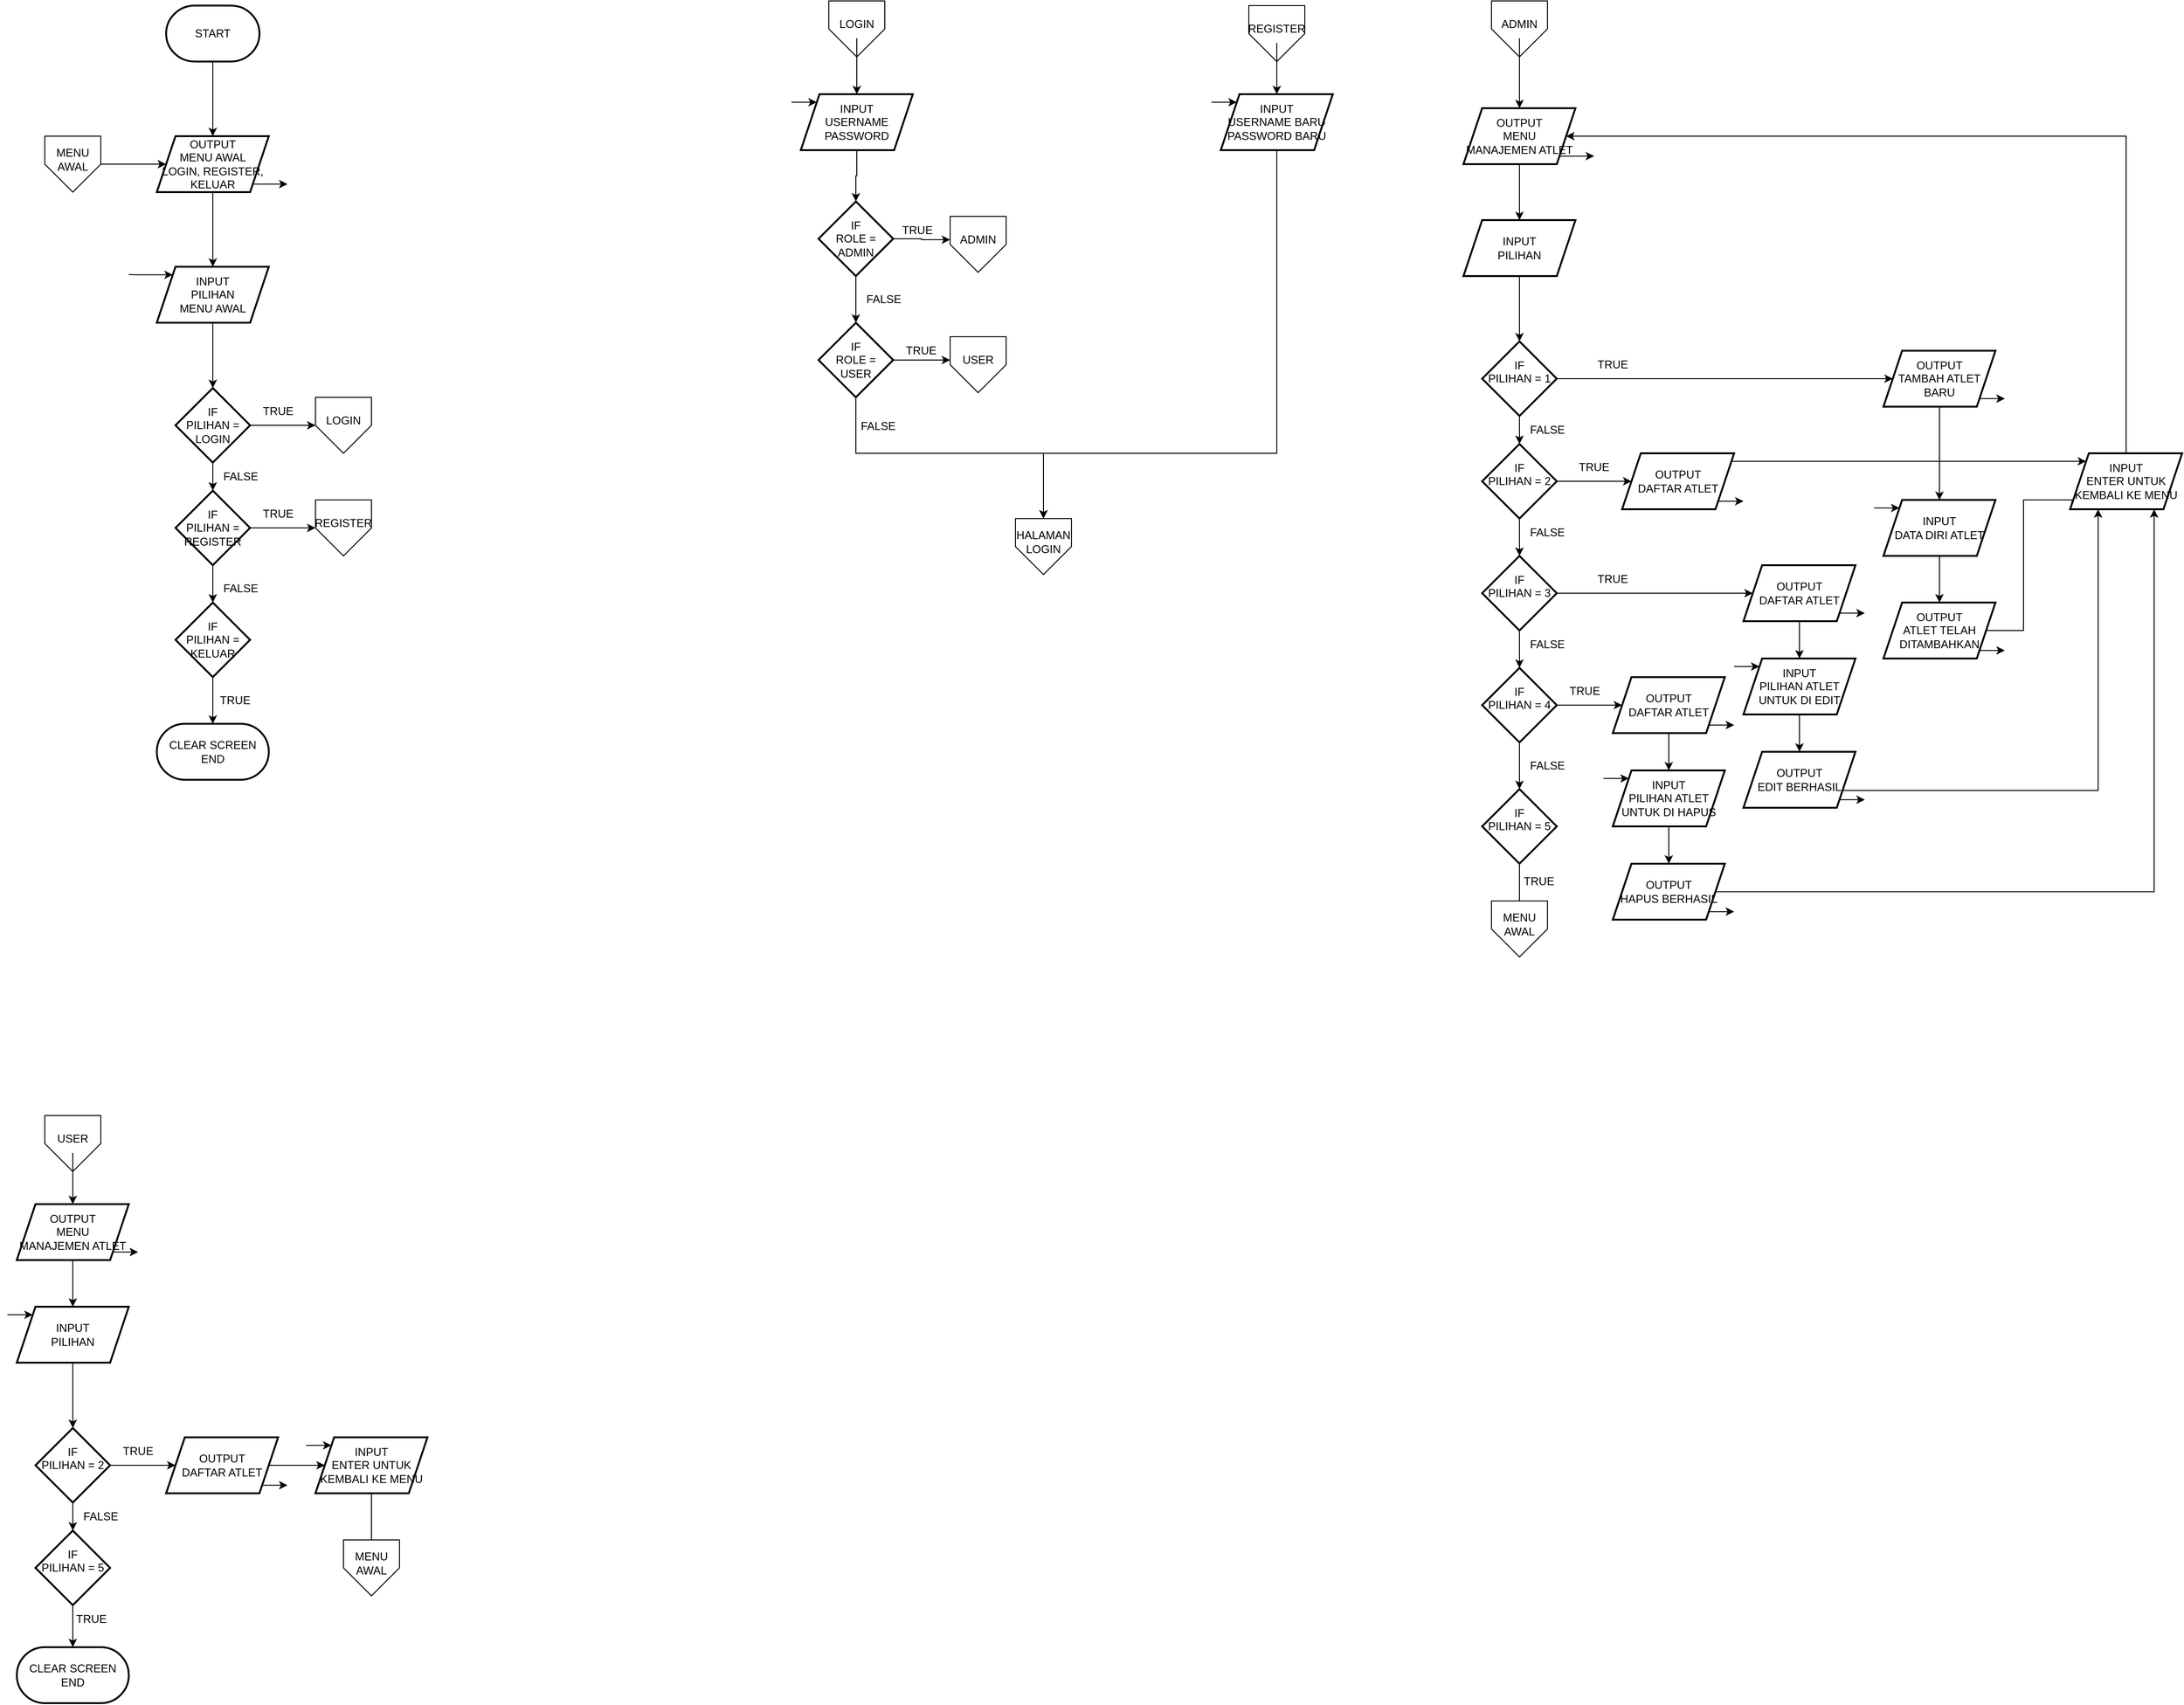 <mxfile version="24.7.17">
  <diagram name="Page-1" id="ReL3WHF70ZllSQXpzm4o">
    <mxGraphModel dx="1920" dy="1236" grid="1" gridSize="10" guides="1" tooltips="1" connect="1" arrows="1" fold="1" page="1" pageScale="1" pageWidth="827" pageHeight="1169" background="none" math="0" shadow="0">
      <root>
        <mxCell id="0" />
        <mxCell id="1" parent="0" />
        <mxCell id="yG6ZhMst78t4kocirP4l-4" value="" style="edgeStyle=orthogonalEdgeStyle;rounded=0;orthogonalLoop=1;jettySize=auto;html=1;" parent="1" source="yG6ZhMst78t4kocirP4l-2" target="yG6ZhMst78t4kocirP4l-3" edge="1">
          <mxGeometry relative="1" as="geometry" />
        </mxCell>
        <mxCell id="yG6ZhMst78t4kocirP4l-2" value="START" style="strokeWidth=2;html=1;shape=mxgraph.flowchart.terminator;whiteSpace=wrap;" parent="1" vertex="1">
          <mxGeometry x="310" y="40" width="100" height="60" as="geometry" />
        </mxCell>
        <mxCell id="yG6ZhMst78t4kocirP4l-6" value="" style="edgeStyle=orthogonalEdgeStyle;rounded=0;orthogonalLoop=1;jettySize=auto;html=1;" parent="1" source="yG6ZhMst78t4kocirP4l-3" target="yG6ZhMst78t4kocirP4l-5" edge="1">
          <mxGeometry relative="1" as="geometry" />
        </mxCell>
        <mxCell id="BIb3gX1T2sMR-RPmpEdh-4" style="edgeStyle=orthogonalEdgeStyle;rounded=0;orthogonalLoop=1;jettySize=auto;html=1;exitX=1;exitY=1;exitDx=0;exitDy=0;" edge="1" parent="1" source="yG6ZhMst78t4kocirP4l-3">
          <mxGeometry relative="1" as="geometry">
            <mxPoint x="440" y="231.429" as="targetPoint" />
          </mxGeometry>
        </mxCell>
        <mxCell id="yG6ZhMst78t4kocirP4l-3" value="OUTPUT&lt;div&gt;MENU AWAL&lt;/div&gt;&lt;div&gt;LOGIN, REGISTER,&lt;/div&gt;&lt;div&gt;KELUAR&lt;/div&gt;" style="shape=parallelogram;perimeter=parallelogramPerimeter;whiteSpace=wrap;html=1;fixedSize=1;strokeWidth=2;" parent="1" vertex="1">
          <mxGeometry x="300" y="180" width="120" height="60" as="geometry" />
        </mxCell>
        <mxCell id="yG6ZhMst78t4kocirP4l-8" value="" style="edgeStyle=orthogonalEdgeStyle;rounded=0;orthogonalLoop=1;jettySize=auto;html=1;" parent="1" source="yG6ZhMst78t4kocirP4l-5" target="yG6ZhMst78t4kocirP4l-7" edge="1">
          <mxGeometry relative="1" as="geometry" />
        </mxCell>
        <mxCell id="BIb3gX1T2sMR-RPmpEdh-2" style="edgeStyle=orthogonalEdgeStyle;rounded=0;orthogonalLoop=1;jettySize=auto;html=1;exitX=0;exitY=0;exitDx=0;exitDy=0;endArrow=none;endFill=0;startArrow=classic;startFill=1;" edge="1" parent="1" source="yG6ZhMst78t4kocirP4l-5">
          <mxGeometry relative="1" as="geometry">
            <mxPoint x="270" y="328.417" as="targetPoint" />
          </mxGeometry>
        </mxCell>
        <mxCell id="yG6ZhMst78t4kocirP4l-5" value="INPUT&lt;div&gt;PILIHAN&lt;/div&gt;&lt;div&gt;MENU AWAL&lt;/div&gt;" style="shape=parallelogram;perimeter=parallelogramPerimeter;whiteSpace=wrap;html=1;fixedSize=1;strokeWidth=2;" parent="1" vertex="1">
          <mxGeometry x="300" y="320" width="120" height="60" as="geometry" />
        </mxCell>
        <mxCell id="bujhWI78WCHv4hqRlmOy-9" value="" style="edgeStyle=orthogonalEdgeStyle;rounded=0;orthogonalLoop=1;jettySize=auto;html=1;" parent="1" source="yG6ZhMst78t4kocirP4l-7" target="bujhWI78WCHv4hqRlmOy-8" edge="1">
          <mxGeometry relative="1" as="geometry" />
        </mxCell>
        <mxCell id="BIb3gX1T2sMR-RPmpEdh-6" value="" style="edgeStyle=orthogonalEdgeStyle;rounded=0;orthogonalLoop=1;jettySize=auto;html=1;" edge="1" parent="1" source="yG6ZhMst78t4kocirP4l-7" target="BIb3gX1T2sMR-RPmpEdh-5">
          <mxGeometry relative="1" as="geometry" />
        </mxCell>
        <mxCell id="yG6ZhMst78t4kocirP4l-7" value="IF&lt;div&gt;PILIHAN =&lt;/div&gt;&lt;div&gt;LOGIN&lt;/div&gt;" style="rhombus;whiteSpace=wrap;html=1;strokeWidth=2;" parent="1" vertex="1">
          <mxGeometry x="320" y="450" width="80" height="80" as="geometry" />
        </mxCell>
        <mxCell id="yG6ZhMst78t4kocirP4l-15" value="CLEAR SCREEN&lt;div&gt;END&lt;/div&gt;" style="rounded=1;whiteSpace=wrap;html=1;strokeWidth=2;arcSize=50;" parent="1" vertex="1">
          <mxGeometry x="300" y="810" width="120" height="60" as="geometry" />
        </mxCell>
        <mxCell id="yG6ZhMst78t4kocirP4l-23" value="" style="edgeStyle=orthogonalEdgeStyle;rounded=0;orthogonalLoop=1;jettySize=auto;html=1;" parent="1" source="yG6ZhMst78t4kocirP4l-17" target="yG6ZhMst78t4kocirP4l-22" edge="1">
          <mxGeometry relative="1" as="geometry" />
        </mxCell>
        <mxCell id="BIb3gX1T2sMR-RPmpEdh-60" style="edgeStyle=orthogonalEdgeStyle;rounded=0;orthogonalLoop=1;jettySize=auto;html=1;exitX=0;exitY=0;exitDx=0;exitDy=0;startArrow=classic;startFill=1;endArrow=none;endFill=0;" edge="1" parent="1" source="yG6ZhMst78t4kocirP4l-17">
          <mxGeometry relative="1" as="geometry">
            <mxPoint x="980" y="143.667" as="targetPoint" />
          </mxGeometry>
        </mxCell>
        <mxCell id="yG6ZhMst78t4kocirP4l-17" value="INPUT&lt;div&gt;USERNAME&lt;/div&gt;&lt;div&gt;PASSWORD&lt;/div&gt;" style="shape=parallelogram;perimeter=parallelogramPerimeter;whiteSpace=wrap;html=1;fixedSize=1;strokeWidth=2;" parent="1" vertex="1">
          <mxGeometry x="990" y="135" width="120" height="60" as="geometry" />
        </mxCell>
        <mxCell id="BIb3gX1T2sMR-RPmpEdh-23" style="edgeStyle=orthogonalEdgeStyle;rounded=0;orthogonalLoop=1;jettySize=auto;html=1;exitX=0.5;exitY=1;exitDx=0;exitDy=0;entryX=0.5;entryY=0;entryDx=0;entryDy=0;" edge="1" parent="1" source="yG6ZhMst78t4kocirP4l-19" target="BIb3gX1T2sMR-RPmpEdh-21">
          <mxGeometry relative="1" as="geometry">
            <Array as="points">
              <mxPoint x="1500" y="520" />
              <mxPoint x="1250" y="520" />
            </Array>
          </mxGeometry>
        </mxCell>
        <mxCell id="BIb3gX1T2sMR-RPmpEdh-61" style="edgeStyle=orthogonalEdgeStyle;rounded=0;orthogonalLoop=1;jettySize=auto;html=1;exitX=0;exitY=0;exitDx=0;exitDy=0;startArrow=classic;startFill=1;endArrow=none;endFill=0;" edge="1" parent="1" source="yG6ZhMst78t4kocirP4l-19">
          <mxGeometry relative="1" as="geometry">
            <mxPoint x="1430" y="143.667" as="targetPoint" />
          </mxGeometry>
        </mxCell>
        <mxCell id="yG6ZhMst78t4kocirP4l-19" value="INPUT&lt;div&gt;USERNAME BARU&lt;/div&gt;&lt;div&gt;PASSWORD BARU&lt;/div&gt;" style="shape=parallelogram;perimeter=parallelogramPerimeter;whiteSpace=wrap;html=1;fixedSize=1;strokeWidth=2;" parent="1" vertex="1">
          <mxGeometry x="1440" y="135" width="120" height="60" as="geometry" />
        </mxCell>
        <mxCell id="bujhWI78WCHv4hqRlmOy-16" value="" style="edgeStyle=orthogonalEdgeStyle;rounded=0;orthogonalLoop=1;jettySize=auto;html=1;" parent="1" source="yG6ZhMst78t4kocirP4l-22" target="bujhWI78WCHv4hqRlmOy-15" edge="1">
          <mxGeometry relative="1" as="geometry" />
        </mxCell>
        <mxCell id="BIb3gX1T2sMR-RPmpEdh-47" value="" style="edgeStyle=orthogonalEdgeStyle;rounded=0;orthogonalLoop=1;jettySize=auto;html=1;" edge="1" parent="1" source="yG6ZhMst78t4kocirP4l-22" target="BIb3gX1T2sMR-RPmpEdh-45">
          <mxGeometry relative="1" as="geometry" />
        </mxCell>
        <mxCell id="yG6ZhMst78t4kocirP4l-22" value="IF&lt;div&gt;ROLE =&lt;/div&gt;&lt;div&gt;ADMIN&lt;/div&gt;" style="rhombus;whiteSpace=wrap;html=1;strokeWidth=2;" parent="1" vertex="1">
          <mxGeometry x="1009" y="250" width="80" height="80" as="geometry" />
        </mxCell>
        <mxCell id="yG6ZhMst78t4kocirP4l-36" value="" style="edgeStyle=orthogonalEdgeStyle;rounded=0;orthogonalLoop=1;jettySize=auto;html=1;" parent="1" source="yG6ZhMst78t4kocirP4l-27" target="yG6ZhMst78t4kocirP4l-35" edge="1">
          <mxGeometry relative="1" as="geometry" />
        </mxCell>
        <mxCell id="yG6ZhMst78t4kocirP4l-27" value="INPUT&lt;div&gt;PILIHAN&lt;/div&gt;" style="shape=parallelogram;perimeter=parallelogramPerimeter;whiteSpace=wrap;html=1;fixedSize=1;strokeWidth=2;" parent="1" vertex="1">
          <mxGeometry x="1700" y="270" width="120" height="60" as="geometry" />
        </mxCell>
        <mxCell id="bujhWI78WCHv4hqRlmOy-25" value="" style="edgeStyle=orthogonalEdgeStyle;rounded=0;orthogonalLoop=1;jettySize=auto;html=1;" parent="1" source="yG6ZhMst78t4kocirP4l-31" target="yG6ZhMst78t4kocirP4l-27" edge="1">
          <mxGeometry relative="1" as="geometry" />
        </mxCell>
        <mxCell id="BIb3gX1T2sMR-RPmpEdh-63" style="edgeStyle=orthogonalEdgeStyle;rounded=0;orthogonalLoop=1;jettySize=auto;html=1;exitX=1;exitY=1;exitDx=0;exitDy=0;" edge="1" parent="1" source="yG6ZhMst78t4kocirP4l-31">
          <mxGeometry relative="1" as="geometry">
            <mxPoint x="1840" y="201.667" as="targetPoint" />
          </mxGeometry>
        </mxCell>
        <mxCell id="yG6ZhMst78t4kocirP4l-31" value="OUTPUT&lt;div&gt;&lt;span style=&quot;background-color: initial;&quot;&gt;MENU&lt;/span&gt;&lt;/div&gt;&lt;div&gt;MANAJEMEN ATLET&lt;/div&gt;" style="shape=parallelogram;perimeter=parallelogramPerimeter;whiteSpace=wrap;html=1;fixedSize=1;strokeWidth=2;" parent="1" vertex="1">
          <mxGeometry x="1700" y="150" width="120" height="60" as="geometry" />
        </mxCell>
        <mxCell id="bujhWI78WCHv4hqRlmOy-3" value="" style="edgeStyle=orthogonalEdgeStyle;rounded=0;orthogonalLoop=1;jettySize=auto;html=1;" parent="1" source="yG6ZhMst78t4kocirP4l-35" target="bujhWI78WCHv4hqRlmOy-2" edge="1">
          <mxGeometry relative="1" as="geometry" />
        </mxCell>
        <mxCell id="bujhWI78WCHv4hqRlmOy-47" value="" style="edgeStyle=orthogonalEdgeStyle;rounded=0;orthogonalLoop=1;jettySize=auto;html=1;" parent="1" source="yG6ZhMst78t4kocirP4l-35" target="yG6ZhMst78t4kocirP4l-41" edge="1">
          <mxGeometry relative="1" as="geometry" />
        </mxCell>
        <mxCell id="yG6ZhMst78t4kocirP4l-35" value="IF&lt;div&gt;PILIHAN = 1&lt;/div&gt;&lt;div&gt;&lt;br&gt;&lt;/div&gt;" style="rhombus;whiteSpace=wrap;html=1;strokeWidth=2;" parent="1" vertex="1">
          <mxGeometry x="1720" y="400" width="80" height="80" as="geometry" />
        </mxCell>
        <mxCell id="bujhWI78WCHv4hqRlmOy-41" value="" style="edgeStyle=orthogonalEdgeStyle;rounded=0;orthogonalLoop=1;jettySize=auto;html=1;" parent="1" source="yG6ZhMst78t4kocirP4l-37" target="yG6ZhMst78t4kocirP4l-58" edge="1">
          <mxGeometry relative="1" as="geometry" />
        </mxCell>
        <mxCell id="BIb3gX1T2sMR-RPmpEdh-67" style="edgeStyle=orthogonalEdgeStyle;rounded=0;orthogonalLoop=1;jettySize=auto;html=1;exitX=1;exitY=1;exitDx=0;exitDy=0;" edge="1" parent="1" source="yG6ZhMst78t4kocirP4l-37">
          <mxGeometry relative="1" as="geometry">
            <mxPoint x="2130" y="691.167" as="targetPoint" />
          </mxGeometry>
        </mxCell>
        <mxCell id="yG6ZhMst78t4kocirP4l-37" value="OUTPUT&lt;div&gt;DAFTAR ATLET&lt;/div&gt;" style="shape=parallelogram;perimeter=parallelogramPerimeter;whiteSpace=wrap;html=1;fixedSize=1;strokeWidth=2;" parent="1" vertex="1">
          <mxGeometry x="2000" y="640" width="120" height="60" as="geometry" />
        </mxCell>
        <mxCell id="bujhWI78WCHv4hqRlmOy-52" value="" style="edgeStyle=orthogonalEdgeStyle;rounded=0;orthogonalLoop=1;jettySize=auto;html=1;" parent="1" source="yG6ZhMst78t4kocirP4l-41" target="yG6ZhMst78t4kocirP4l-46" edge="1">
          <mxGeometry relative="1" as="geometry" />
        </mxCell>
        <mxCell id="BIb3gX1T2sMR-RPmpEdh-65" style="edgeStyle=orthogonalEdgeStyle;rounded=0;orthogonalLoop=1;jettySize=auto;html=1;exitX=1;exitY=1;exitDx=0;exitDy=0;" edge="1" parent="1" source="yG6ZhMst78t4kocirP4l-41">
          <mxGeometry relative="1" as="geometry">
            <mxPoint x="2280" y="461.167" as="targetPoint" />
          </mxGeometry>
        </mxCell>
        <mxCell id="yG6ZhMst78t4kocirP4l-41" value="OUTPUT&lt;div&gt;TAMBAH ATLET&lt;/div&gt;&lt;div&gt;BARU&lt;/div&gt;" style="shape=parallelogram;perimeter=parallelogramPerimeter;whiteSpace=wrap;html=1;fixedSize=1;strokeWidth=2;" parent="1" vertex="1">
          <mxGeometry x="2150" y="410" width="120" height="60" as="geometry" />
        </mxCell>
        <mxCell id="bujhWI78WCHv4hqRlmOy-53" value="" style="edgeStyle=orthogonalEdgeStyle;rounded=0;orthogonalLoop=1;jettySize=auto;html=1;" parent="1" source="yG6ZhMst78t4kocirP4l-46" target="yG6ZhMst78t4kocirP4l-48" edge="1">
          <mxGeometry relative="1" as="geometry" />
        </mxCell>
        <mxCell id="BIb3gX1T2sMR-RPmpEdh-73" style="edgeStyle=orthogonalEdgeStyle;rounded=0;orthogonalLoop=1;jettySize=auto;html=1;exitX=0;exitY=0;exitDx=0;exitDy=0;startArrow=classic;startFill=1;endArrow=none;endFill=0;" edge="1" parent="1" source="yG6ZhMst78t4kocirP4l-46">
          <mxGeometry relative="1" as="geometry">
            <mxPoint x="2140" y="578.2" as="targetPoint" />
          </mxGeometry>
        </mxCell>
        <mxCell id="yG6ZhMst78t4kocirP4l-46" value="INPUT&lt;div&gt;DATA DIRI ATLET&lt;/div&gt;" style="shape=parallelogram;perimeter=parallelogramPerimeter;whiteSpace=wrap;html=1;fixedSize=1;strokeWidth=2;" parent="1" vertex="1">
          <mxGeometry x="2150" y="570" width="120" height="60" as="geometry" />
        </mxCell>
        <mxCell id="bujhWI78WCHv4hqRlmOy-63" style="edgeStyle=orthogonalEdgeStyle;rounded=0;orthogonalLoop=1;jettySize=auto;html=1;exitX=1;exitY=0.5;exitDx=0;exitDy=0;entryX=0;entryY=0.75;entryDx=0;entryDy=0;" parent="1" source="yG6ZhMst78t4kocirP4l-48" target="yG6ZhMst78t4kocirP4l-54" edge="1">
          <mxGeometry relative="1" as="geometry">
            <Array as="points">
              <mxPoint x="2300" y="710" />
              <mxPoint x="2300" y="570" />
              <mxPoint x="2356" y="570" />
            </Array>
          </mxGeometry>
        </mxCell>
        <mxCell id="BIb3gX1T2sMR-RPmpEdh-66" style="edgeStyle=orthogonalEdgeStyle;rounded=0;orthogonalLoop=1;jettySize=auto;html=1;exitX=1;exitY=1;exitDx=0;exitDy=0;" edge="1" parent="1" source="yG6ZhMst78t4kocirP4l-48">
          <mxGeometry relative="1" as="geometry">
            <mxPoint x="2280" y="731.167" as="targetPoint" />
          </mxGeometry>
        </mxCell>
        <mxCell id="yG6ZhMst78t4kocirP4l-48" value="OUTPUT&lt;div&gt;ATLET TELAH&lt;/div&gt;&lt;div&gt;DITAMBAHKAN&lt;/div&gt;" style="shape=parallelogram;perimeter=parallelogramPerimeter;whiteSpace=wrap;html=1;fixedSize=1;strokeWidth=2;" parent="1" vertex="1">
          <mxGeometry x="2150" y="680" width="120" height="60" as="geometry" />
        </mxCell>
        <mxCell id="bujhWI78WCHv4hqRlmOy-56" style="edgeStyle=orthogonalEdgeStyle;rounded=0;orthogonalLoop=1;jettySize=auto;html=1;exitX=1;exitY=0.25;exitDx=0;exitDy=0;entryX=0;entryY=0;entryDx=0;entryDy=0;" parent="1" source="yG6ZhMst78t4kocirP4l-50" target="yG6ZhMst78t4kocirP4l-54" edge="1">
          <mxGeometry relative="1" as="geometry">
            <Array as="points">
              <mxPoint x="1985" y="529" />
            </Array>
          </mxGeometry>
        </mxCell>
        <mxCell id="BIb3gX1T2sMR-RPmpEdh-64" style="edgeStyle=orthogonalEdgeStyle;rounded=0;orthogonalLoop=1;jettySize=auto;html=1;exitX=1;exitY=1;exitDx=0;exitDy=0;" edge="1" parent="1" source="yG6ZhMst78t4kocirP4l-50">
          <mxGeometry relative="1" as="geometry">
            <mxPoint x="2000" y="571.167" as="targetPoint" />
          </mxGeometry>
        </mxCell>
        <mxCell id="yG6ZhMst78t4kocirP4l-50" value="OUTPUT&lt;div&gt;DAFTAR ATLET&lt;/div&gt;" style="shape=parallelogram;perimeter=parallelogramPerimeter;whiteSpace=wrap;html=1;fixedSize=1;strokeWidth=2;" parent="1" vertex="1">
          <mxGeometry x="1870" y="520" width="120" height="60" as="geometry" />
        </mxCell>
        <mxCell id="bujhWI78WCHv4hqRlmOy-38" value="" style="edgeStyle=orthogonalEdgeStyle;rounded=0;orthogonalLoop=1;jettySize=auto;html=1;" parent="1" source="yG6ZhMst78t4kocirP4l-52" target="yG6ZhMst78t4kocirP4l-60" edge="1">
          <mxGeometry relative="1" as="geometry" />
        </mxCell>
        <mxCell id="BIb3gX1T2sMR-RPmpEdh-69" style="edgeStyle=orthogonalEdgeStyle;rounded=0;orthogonalLoop=1;jettySize=auto;html=1;exitX=1;exitY=1;exitDx=0;exitDy=0;" edge="1" parent="1" source="yG6ZhMst78t4kocirP4l-52">
          <mxGeometry relative="1" as="geometry">
            <mxPoint x="1990" y="811.167" as="targetPoint" />
          </mxGeometry>
        </mxCell>
        <mxCell id="yG6ZhMst78t4kocirP4l-52" value="OUTPUT&lt;div&gt;DAFTAR ATLET&lt;/div&gt;" style="shape=parallelogram;perimeter=parallelogramPerimeter;whiteSpace=wrap;html=1;fixedSize=1;strokeWidth=2;" parent="1" vertex="1">
          <mxGeometry x="1860" y="760" width="120" height="60" as="geometry" />
        </mxCell>
        <mxCell id="bujhWI78WCHv4hqRlmOy-57" style="edgeStyle=orthogonalEdgeStyle;rounded=0;orthogonalLoop=1;jettySize=auto;html=1;exitX=0.5;exitY=0;exitDx=0;exitDy=0;entryX=1;entryY=0.5;entryDx=0;entryDy=0;" parent="1" source="yG6ZhMst78t4kocirP4l-54" target="yG6ZhMst78t4kocirP4l-31" edge="1">
          <mxGeometry relative="1" as="geometry">
            <Array as="points">
              <mxPoint x="2410" y="180" />
            </Array>
          </mxGeometry>
        </mxCell>
        <mxCell id="yG6ZhMst78t4kocirP4l-54" value="INPUT&lt;div&gt;ENTER UNTUK KEMBALI KE MENU&lt;/div&gt;" style="shape=parallelogram;perimeter=parallelogramPerimeter;whiteSpace=wrap;html=1;fixedSize=1;strokeWidth=2;" parent="1" vertex="1">
          <mxGeometry x="2350" y="520" width="120" height="60" as="geometry" />
        </mxCell>
        <mxCell id="bujhWI78WCHv4hqRlmOy-42" value="" style="edgeStyle=orthogonalEdgeStyle;rounded=0;orthogonalLoop=1;jettySize=auto;html=1;" parent="1" source="yG6ZhMst78t4kocirP4l-58" target="yG6ZhMst78t4kocirP4l-62" edge="1">
          <mxGeometry relative="1" as="geometry" />
        </mxCell>
        <mxCell id="BIb3gX1T2sMR-RPmpEdh-72" style="edgeStyle=orthogonalEdgeStyle;rounded=0;orthogonalLoop=1;jettySize=auto;html=1;exitX=0;exitY=0;exitDx=0;exitDy=0;startArrow=classic;startFill=1;endArrow=none;endFill=0;" edge="1" parent="1" source="yG6ZhMst78t4kocirP4l-58">
          <mxGeometry relative="1" as="geometry">
            <mxPoint x="1990" y="748.333" as="targetPoint" />
          </mxGeometry>
        </mxCell>
        <mxCell id="yG6ZhMst78t4kocirP4l-58" value="INPUT&lt;div&gt;PILIHAN ATLET UNTUK DI EDIT&lt;/div&gt;" style="shape=parallelogram;perimeter=parallelogramPerimeter;whiteSpace=wrap;html=1;fixedSize=1;strokeWidth=2;" parent="1" vertex="1">
          <mxGeometry x="2000" y="740" width="120" height="60" as="geometry" />
        </mxCell>
        <mxCell id="bujhWI78WCHv4hqRlmOy-39" value="" style="edgeStyle=orthogonalEdgeStyle;rounded=0;orthogonalLoop=1;jettySize=auto;html=1;" parent="1" source="yG6ZhMst78t4kocirP4l-60" target="yG6ZhMst78t4kocirP4l-64" edge="1">
          <mxGeometry relative="1" as="geometry" />
        </mxCell>
        <mxCell id="BIb3gX1T2sMR-RPmpEdh-71" style="edgeStyle=orthogonalEdgeStyle;rounded=0;orthogonalLoop=1;jettySize=auto;html=1;exitX=0;exitY=0;exitDx=0;exitDy=0;startArrow=classic;startFill=1;endArrow=none;endFill=0;" edge="1" parent="1" source="yG6ZhMst78t4kocirP4l-60">
          <mxGeometry relative="1" as="geometry">
            <mxPoint x="1850" y="868.333" as="targetPoint" />
          </mxGeometry>
        </mxCell>
        <mxCell id="yG6ZhMst78t4kocirP4l-60" value="INPUT&lt;div&gt;PILIHAN ATLET UNTUK DI HAPUS&lt;/div&gt;" style="shape=parallelogram;perimeter=parallelogramPerimeter;whiteSpace=wrap;html=1;fixedSize=1;strokeWidth=2;" parent="1" vertex="1">
          <mxGeometry x="1860" y="860" width="120" height="60" as="geometry" />
        </mxCell>
        <mxCell id="bujhWI78WCHv4hqRlmOy-54" style="edgeStyle=orthogonalEdgeStyle;rounded=0;orthogonalLoop=1;jettySize=auto;html=1;exitX=1;exitY=0.75;exitDx=0;exitDy=0;entryX=0.25;entryY=1;entryDx=0;entryDy=0;" parent="1" source="yG6ZhMst78t4kocirP4l-62" target="yG6ZhMst78t4kocirP4l-54" edge="1">
          <mxGeometry relative="1" as="geometry" />
        </mxCell>
        <mxCell id="BIb3gX1T2sMR-RPmpEdh-68" style="edgeStyle=orthogonalEdgeStyle;rounded=0;orthogonalLoop=1;jettySize=auto;html=1;exitX=1;exitY=1;exitDx=0;exitDy=0;" edge="1" parent="1" source="yG6ZhMst78t4kocirP4l-62">
          <mxGeometry relative="1" as="geometry">
            <mxPoint x="2130" y="891.167" as="targetPoint" />
          </mxGeometry>
        </mxCell>
        <mxCell id="yG6ZhMst78t4kocirP4l-62" value="OUTPUT&lt;div&gt;EDIT BERHASIL&lt;/div&gt;" style="shape=parallelogram;perimeter=parallelogramPerimeter;whiteSpace=wrap;html=1;fixedSize=1;strokeWidth=2;" parent="1" vertex="1">
          <mxGeometry x="2000" y="840" width="120" height="60" as="geometry" />
        </mxCell>
        <mxCell id="bujhWI78WCHv4hqRlmOy-50" value="" style="edgeStyle=orthogonalEdgeStyle;rounded=0;orthogonalLoop=1;jettySize=auto;html=1;entryX=0.75;entryY=1;entryDx=0;entryDy=0;" parent="1" source="yG6ZhMst78t4kocirP4l-64" target="yG6ZhMst78t4kocirP4l-54" edge="1">
          <mxGeometry relative="1" as="geometry">
            <mxPoint x="2190" y="990" as="targetPoint" />
          </mxGeometry>
        </mxCell>
        <mxCell id="BIb3gX1T2sMR-RPmpEdh-70" style="edgeStyle=orthogonalEdgeStyle;rounded=0;orthogonalLoop=1;jettySize=auto;html=1;exitX=1;exitY=1;exitDx=0;exitDy=0;" edge="1" parent="1" source="yG6ZhMst78t4kocirP4l-64">
          <mxGeometry relative="1" as="geometry">
            <mxPoint x="1990" y="1011.167" as="targetPoint" />
          </mxGeometry>
        </mxCell>
        <mxCell id="yG6ZhMst78t4kocirP4l-64" value="OUTPUT&lt;div&gt;HAPUS BERHASIL&lt;/div&gt;" style="shape=parallelogram;perimeter=parallelogramPerimeter;whiteSpace=wrap;html=1;fixedSize=1;strokeWidth=2;" parent="1" vertex="1">
          <mxGeometry x="1860" y="960" width="120" height="60" as="geometry" />
        </mxCell>
        <mxCell id="bujhWI78WCHv4hqRlmOy-5" value="" style="edgeStyle=orthogonalEdgeStyle;rounded=0;orthogonalLoop=1;jettySize=auto;html=1;" parent="1" source="bujhWI78WCHv4hqRlmOy-2" target="bujhWI78WCHv4hqRlmOy-4" edge="1">
          <mxGeometry relative="1" as="geometry" />
        </mxCell>
        <mxCell id="bujhWI78WCHv4hqRlmOy-43" value="" style="edgeStyle=orthogonalEdgeStyle;rounded=0;orthogonalLoop=1;jettySize=auto;html=1;" parent="1" source="bujhWI78WCHv4hqRlmOy-2" target="yG6ZhMst78t4kocirP4l-50" edge="1">
          <mxGeometry relative="1" as="geometry" />
        </mxCell>
        <mxCell id="bujhWI78WCHv4hqRlmOy-2" value="IF&lt;div&gt;PILIHAN = 2&lt;/div&gt;&lt;div&gt;&lt;br&gt;&lt;/div&gt;" style="rhombus;whiteSpace=wrap;html=1;strokeWidth=2;" parent="1" vertex="1">
          <mxGeometry x="1720" y="510" width="80" height="80" as="geometry" />
        </mxCell>
        <mxCell id="bujhWI78WCHv4hqRlmOy-7" value="" style="edgeStyle=orthogonalEdgeStyle;rounded=0;orthogonalLoop=1;jettySize=auto;html=1;" parent="1" source="bujhWI78WCHv4hqRlmOy-4" target="bujhWI78WCHv4hqRlmOy-6" edge="1">
          <mxGeometry relative="1" as="geometry" />
        </mxCell>
        <mxCell id="bujhWI78WCHv4hqRlmOy-40" style="edgeStyle=orthogonalEdgeStyle;rounded=0;orthogonalLoop=1;jettySize=auto;html=1;exitX=1;exitY=0.5;exitDx=0;exitDy=0;entryX=0;entryY=0.5;entryDx=0;entryDy=0;" parent="1" source="bujhWI78WCHv4hqRlmOy-4" target="yG6ZhMst78t4kocirP4l-37" edge="1">
          <mxGeometry relative="1" as="geometry" />
        </mxCell>
        <mxCell id="bujhWI78WCHv4hqRlmOy-4" value="IF&lt;div&gt;PILIHAN = 3&lt;/div&gt;&lt;div&gt;&lt;br&gt;&lt;/div&gt;" style="rhombus;whiteSpace=wrap;html=1;strokeWidth=2;" parent="1" vertex="1">
          <mxGeometry x="1720" y="630" width="80" height="80" as="geometry" />
        </mxCell>
        <mxCell id="bujhWI78WCHv4hqRlmOy-35" value="" style="edgeStyle=orthogonalEdgeStyle;rounded=0;orthogonalLoop=1;jettySize=auto;html=1;" parent="1" source="bujhWI78WCHv4hqRlmOy-6" target="bujhWI78WCHv4hqRlmOy-34" edge="1">
          <mxGeometry relative="1" as="geometry" />
        </mxCell>
        <mxCell id="bujhWI78WCHv4hqRlmOy-37" style="edgeStyle=orthogonalEdgeStyle;rounded=0;orthogonalLoop=1;jettySize=auto;html=1;exitX=1;exitY=0.5;exitDx=0;exitDy=0;entryX=0;entryY=0.5;entryDx=0;entryDy=0;" parent="1" source="bujhWI78WCHv4hqRlmOy-6" target="yG6ZhMst78t4kocirP4l-52" edge="1">
          <mxGeometry relative="1" as="geometry" />
        </mxCell>
        <mxCell id="bujhWI78WCHv4hqRlmOy-6" value="IF&lt;div&gt;PILIHAN = 4&lt;/div&gt;&lt;div&gt;&lt;br&gt;&lt;/div&gt;" style="rhombus;whiteSpace=wrap;html=1;strokeWidth=2;" parent="1" vertex="1">
          <mxGeometry x="1720" y="750" width="80" height="80" as="geometry" />
        </mxCell>
        <mxCell id="bujhWI78WCHv4hqRlmOy-12" value="" style="edgeStyle=orthogonalEdgeStyle;rounded=0;orthogonalLoop=1;jettySize=auto;html=1;" parent="1" source="bujhWI78WCHv4hqRlmOy-8" target="bujhWI78WCHv4hqRlmOy-11" edge="1">
          <mxGeometry relative="1" as="geometry" />
        </mxCell>
        <mxCell id="BIb3gX1T2sMR-RPmpEdh-9" value="" style="edgeStyle=orthogonalEdgeStyle;rounded=0;orthogonalLoop=1;jettySize=auto;html=1;" edge="1" parent="1" source="bujhWI78WCHv4hqRlmOy-8" target="BIb3gX1T2sMR-RPmpEdh-8">
          <mxGeometry relative="1" as="geometry" />
        </mxCell>
        <mxCell id="bujhWI78WCHv4hqRlmOy-8" value="IF&lt;div&gt;PILIHAN =&lt;/div&gt;&lt;div&gt;REGISTER&lt;/div&gt;" style="rhombus;whiteSpace=wrap;html=1;strokeWidth=2;" parent="1" vertex="1">
          <mxGeometry x="320" y="560" width="80" height="80" as="geometry" />
        </mxCell>
        <mxCell id="BIb3gX1T2sMR-RPmpEdh-3" value="" style="edgeStyle=orthogonalEdgeStyle;rounded=0;orthogonalLoop=1;jettySize=auto;html=1;" edge="1" parent="1" source="bujhWI78WCHv4hqRlmOy-11" target="yG6ZhMst78t4kocirP4l-15">
          <mxGeometry relative="1" as="geometry" />
        </mxCell>
        <mxCell id="bujhWI78WCHv4hqRlmOy-11" value="IF&lt;div&gt;PILIHAN =&lt;/div&gt;&lt;div&gt;KELUAR&lt;/div&gt;" style="rhombus;whiteSpace=wrap;html=1;strokeWidth=2;" parent="1" vertex="1">
          <mxGeometry x="320" y="680" width="80" height="80" as="geometry" />
        </mxCell>
        <mxCell id="BIb3gX1T2sMR-RPmpEdh-24" style="edgeStyle=orthogonalEdgeStyle;rounded=0;orthogonalLoop=1;jettySize=auto;html=1;exitX=0.5;exitY=1;exitDx=0;exitDy=0;entryX=0.5;entryY=0;entryDx=0;entryDy=0;" edge="1" parent="1" source="bujhWI78WCHv4hqRlmOy-15" target="BIb3gX1T2sMR-RPmpEdh-21">
          <mxGeometry relative="1" as="geometry">
            <Array as="points">
              <mxPoint x="1049" y="520" />
              <mxPoint x="1250" y="520" />
            </Array>
          </mxGeometry>
        </mxCell>
        <mxCell id="BIb3gX1T2sMR-RPmpEdh-48" value="" style="edgeStyle=orthogonalEdgeStyle;rounded=0;orthogonalLoop=1;jettySize=auto;html=1;" edge="1" parent="1" source="bujhWI78WCHv4hqRlmOy-15" target="BIb3gX1T2sMR-RPmpEdh-43">
          <mxGeometry relative="1" as="geometry" />
        </mxCell>
        <mxCell id="bujhWI78WCHv4hqRlmOy-15" value="IF&lt;div&gt;ROLE =&lt;/div&gt;&lt;div&gt;USER&lt;/div&gt;" style="rhombus;whiteSpace=wrap;html=1;strokeWidth=2;" parent="1" vertex="1">
          <mxGeometry x="1009" y="380" width="80" height="80" as="geometry" />
        </mxCell>
        <mxCell id="bujhWI78WCHv4hqRlmOy-32" value="" style="edgeStyle=orthogonalEdgeStyle;rounded=0;orthogonalLoop=1;jettySize=auto;html=1;" parent="1" source="bujhWI78WCHv4hqRlmOy-23" target="bujhWI78WCHv4hqRlmOy-28" edge="1">
          <mxGeometry relative="1" as="geometry" />
        </mxCell>
        <mxCell id="BIb3gX1T2sMR-RPmpEdh-56" style="edgeStyle=orthogonalEdgeStyle;rounded=0;orthogonalLoop=1;jettySize=auto;html=1;exitX=1;exitY=1;exitDx=0;exitDy=0;" edge="1" parent="1" source="bujhWI78WCHv4hqRlmOy-23">
          <mxGeometry relative="1" as="geometry">
            <mxPoint x="280" y="1376.333" as="targetPoint" />
          </mxGeometry>
        </mxCell>
        <mxCell id="bujhWI78WCHv4hqRlmOy-23" value="OUTPUT&lt;div&gt;&lt;span style=&quot;background-color: initial;&quot;&gt;MENU&lt;/span&gt;&lt;/div&gt;&lt;div&gt;MANAJEMEN ATLET&lt;/div&gt;" style="shape=parallelogram;perimeter=parallelogramPerimeter;whiteSpace=wrap;html=1;fixedSize=1;strokeWidth=2;" parent="1" vertex="1">
          <mxGeometry x="150" y="1325" width="120" height="60" as="geometry" />
        </mxCell>
        <mxCell id="bujhWI78WCHv4hqRlmOy-27" value="" style="edgeStyle=orthogonalEdgeStyle;rounded=0;orthogonalLoop=1;jettySize=auto;html=1;" parent="1" source="bujhWI78WCHv4hqRlmOy-28" target="bujhWI78WCHv4hqRlmOy-30" edge="1">
          <mxGeometry relative="1" as="geometry" />
        </mxCell>
        <mxCell id="BIb3gX1T2sMR-RPmpEdh-57" style="edgeStyle=orthogonalEdgeStyle;rounded=0;orthogonalLoop=1;jettySize=auto;html=1;exitX=0;exitY=0;exitDx=0;exitDy=0;endArrow=none;endFill=0;startArrow=classic;startFill=1;" edge="1" parent="1" source="bujhWI78WCHv4hqRlmOy-28">
          <mxGeometry relative="1" as="geometry">
            <mxPoint x="140" y="1443.667" as="targetPoint" />
          </mxGeometry>
        </mxCell>
        <mxCell id="bujhWI78WCHv4hqRlmOy-28" value="INPUT&lt;div&gt;PILIHAN&lt;/div&gt;" style="shape=parallelogram;perimeter=parallelogramPerimeter;whiteSpace=wrap;html=1;fixedSize=1;strokeWidth=2;" parent="1" vertex="1">
          <mxGeometry x="150" y="1435" width="120" height="60" as="geometry" />
        </mxCell>
        <mxCell id="bujhWI78WCHv4hqRlmOy-29" value="" style="edgeStyle=orthogonalEdgeStyle;rounded=0;orthogonalLoop=1;jettySize=auto;html=1;" parent="1" source="bujhWI78WCHv4hqRlmOy-30" target="bujhWI78WCHv4hqRlmOy-31" edge="1">
          <mxGeometry relative="1" as="geometry" />
        </mxCell>
        <mxCell id="BIb3gX1T2sMR-RPmpEdh-39" value="" style="edgeStyle=orthogonalEdgeStyle;rounded=0;orthogonalLoop=1;jettySize=auto;html=1;" edge="1" parent="1" source="bujhWI78WCHv4hqRlmOy-30" target="bujhWI78WCHv4hqRlmOy-58">
          <mxGeometry relative="1" as="geometry" />
        </mxCell>
        <mxCell id="bujhWI78WCHv4hqRlmOy-30" value="IF&lt;div&gt;PILIHAN = 2&lt;/div&gt;&lt;div&gt;&lt;br&gt;&lt;/div&gt;" style="rhombus;whiteSpace=wrap;html=1;strokeWidth=2;" parent="1" vertex="1">
          <mxGeometry x="170" y="1565" width="80" height="80" as="geometry" />
        </mxCell>
        <mxCell id="BIb3gX1T2sMR-RPmpEdh-38" value="" style="edgeStyle=orthogonalEdgeStyle;rounded=0;orthogonalLoop=1;jettySize=auto;html=1;" edge="1" parent="1" source="bujhWI78WCHv4hqRlmOy-31" target="bujhWI78WCHv4hqRlmOy-60">
          <mxGeometry relative="1" as="geometry" />
        </mxCell>
        <mxCell id="bujhWI78WCHv4hqRlmOy-31" value="IF&lt;div&gt;PILIHAN = 5&lt;/div&gt;&lt;div&gt;&lt;br&gt;&lt;/div&gt;" style="rhombus;whiteSpace=wrap;html=1;strokeWidth=2;" parent="1" vertex="1">
          <mxGeometry x="170" y="1675" width="80" height="80" as="geometry" />
        </mxCell>
        <mxCell id="BIb3gX1T2sMR-RPmpEdh-53" value="" style="edgeStyle=orthogonalEdgeStyle;rounded=0;orthogonalLoop=1;jettySize=auto;html=1;" edge="1" parent="1" source="bujhWI78WCHv4hqRlmOy-34" target="BIb3gX1T2sMR-RPmpEdh-52">
          <mxGeometry relative="1" as="geometry" />
        </mxCell>
        <mxCell id="bujhWI78WCHv4hqRlmOy-34" value="IF&lt;div&gt;PILIHAN = 5&lt;/div&gt;&lt;div&gt;&lt;br&gt;&lt;/div&gt;" style="rhombus;whiteSpace=wrap;html=1;strokeWidth=2;" parent="1" vertex="1">
          <mxGeometry x="1720" y="880" width="80" height="80" as="geometry" />
        </mxCell>
        <mxCell id="bujhWI78WCHv4hqRlmOy-65" value="" style="edgeStyle=orthogonalEdgeStyle;rounded=0;orthogonalLoop=1;jettySize=auto;html=1;" parent="1" source="bujhWI78WCHv4hqRlmOy-58" target="bujhWI78WCHv4hqRlmOy-64" edge="1">
          <mxGeometry relative="1" as="geometry" />
        </mxCell>
        <mxCell id="BIb3gX1T2sMR-RPmpEdh-58" style="edgeStyle=orthogonalEdgeStyle;rounded=0;orthogonalLoop=1;jettySize=auto;html=1;exitX=1;exitY=1;exitDx=0;exitDy=0;" edge="1" parent="1" source="bujhWI78WCHv4hqRlmOy-58">
          <mxGeometry relative="1" as="geometry">
            <mxPoint x="440" y="1626.4" as="targetPoint" />
          </mxGeometry>
        </mxCell>
        <mxCell id="bujhWI78WCHv4hqRlmOy-58" value="OUTPUT&lt;div&gt;DAFTAR ATLET&lt;/div&gt;" style="shape=parallelogram;perimeter=parallelogramPerimeter;whiteSpace=wrap;html=1;fixedSize=1;strokeWidth=2;" parent="1" vertex="1">
          <mxGeometry x="310" y="1575" width="120" height="60" as="geometry" />
        </mxCell>
        <mxCell id="bujhWI78WCHv4hqRlmOy-60" value="CLEAR SCREEN&lt;div&gt;END&lt;/div&gt;" style="rounded=1;whiteSpace=wrap;html=1;strokeWidth=2;arcSize=50;" parent="1" vertex="1">
          <mxGeometry x="150" y="1800" width="120" height="60" as="geometry" />
        </mxCell>
        <mxCell id="BIb3gX1T2sMR-RPmpEdh-54" value="" style="edgeStyle=orthogonalEdgeStyle;rounded=0;orthogonalLoop=1;jettySize=auto;html=1;" edge="1" parent="1" source="bujhWI78WCHv4hqRlmOy-64" target="BIb3gX1T2sMR-RPmpEdh-50">
          <mxGeometry relative="1" as="geometry" />
        </mxCell>
        <mxCell id="BIb3gX1T2sMR-RPmpEdh-59" style="edgeStyle=orthogonalEdgeStyle;rounded=0;orthogonalLoop=1;jettySize=auto;html=1;exitX=0;exitY=0;exitDx=0;exitDy=0;endArrow=none;endFill=0;startArrow=classic;startFill=1;" edge="1" parent="1" source="bujhWI78WCHv4hqRlmOy-64">
          <mxGeometry relative="1" as="geometry">
            <mxPoint x="460" y="1583.6" as="targetPoint" />
          </mxGeometry>
        </mxCell>
        <mxCell id="bujhWI78WCHv4hqRlmOy-64" value="INPUT&lt;div&gt;ENTER UNTUK KEMBALI KE MENU&lt;/div&gt;" style="shape=parallelogram;perimeter=parallelogramPerimeter;whiteSpace=wrap;html=1;fixedSize=1;strokeWidth=2;" parent="1" vertex="1">
          <mxGeometry x="470" y="1575" width="120" height="60" as="geometry" />
        </mxCell>
        <mxCell id="bujhWI78WCHv4hqRlmOy-67" value="TRUE" style="text;html=1;align=center;verticalAlign=middle;whiteSpace=wrap;rounded=0;" parent="1" vertex="1">
          <mxGeometry x="400" y="460" width="60" height="30" as="geometry" />
        </mxCell>
        <mxCell id="bujhWI78WCHv4hqRlmOy-68" value="TRUE" style="text;html=1;align=center;verticalAlign=middle;whiteSpace=wrap;rounded=0;" parent="1" vertex="1">
          <mxGeometry x="400" y="570" width="60" height="30" as="geometry" />
        </mxCell>
        <mxCell id="bujhWI78WCHv4hqRlmOy-69" value="TRUE" style="text;html=1;align=center;verticalAlign=middle;whiteSpace=wrap;rounded=0;" parent="1" vertex="1">
          <mxGeometry x="354" y="770" width="60" height="30" as="geometry" />
        </mxCell>
        <mxCell id="bujhWI78WCHv4hqRlmOy-70" value="TRUE" style="text;html=1;align=center;verticalAlign=middle;whiteSpace=wrap;rounded=0;" parent="1" vertex="1">
          <mxGeometry x="1085" y="266" width="60" height="30" as="geometry" />
        </mxCell>
        <mxCell id="bujhWI78WCHv4hqRlmOy-71" value="TRUE" style="text;html=1;align=center;verticalAlign=middle;whiteSpace=wrap;rounded=0;" parent="1" vertex="1">
          <mxGeometry x="1089" y="395" width="60" height="30" as="geometry" />
        </mxCell>
        <mxCell id="bujhWI78WCHv4hqRlmOy-72" value="TRUE" style="text;html=1;align=center;verticalAlign=middle;whiteSpace=wrap;rounded=0;" parent="1" vertex="1">
          <mxGeometry x="250" y="1575" width="60" height="30" as="geometry" />
        </mxCell>
        <mxCell id="bujhWI78WCHv4hqRlmOy-73" value="TRUE" style="text;html=1;align=center;verticalAlign=middle;whiteSpace=wrap;rounded=0;" parent="1" vertex="1">
          <mxGeometry x="200" y="1755" width="60" height="30" as="geometry" />
        </mxCell>
        <mxCell id="bujhWI78WCHv4hqRlmOy-74" value="TRUE" style="text;html=1;align=center;verticalAlign=middle;whiteSpace=wrap;rounded=0;" parent="1" vertex="1">
          <mxGeometry x="1830" y="410" width="60" height="30" as="geometry" />
        </mxCell>
        <mxCell id="bujhWI78WCHv4hqRlmOy-75" value="TRUE" style="text;html=1;align=center;verticalAlign=middle;whiteSpace=wrap;rounded=0;" parent="1" vertex="1">
          <mxGeometry x="1810" y="520" width="60" height="30" as="geometry" />
        </mxCell>
        <mxCell id="bujhWI78WCHv4hqRlmOy-76" value="TRUE" style="text;html=1;align=center;verticalAlign=middle;whiteSpace=wrap;rounded=0;" parent="1" vertex="1">
          <mxGeometry x="1830" y="640" width="60" height="30" as="geometry" />
        </mxCell>
        <mxCell id="bujhWI78WCHv4hqRlmOy-77" value="TRUE" style="text;html=1;align=center;verticalAlign=middle;whiteSpace=wrap;rounded=0;" parent="1" vertex="1">
          <mxGeometry x="1800" y="760" width="60" height="30" as="geometry" />
        </mxCell>
        <mxCell id="bujhWI78WCHv4hqRlmOy-78" value="TRUE" style="text;html=1;align=center;verticalAlign=middle;whiteSpace=wrap;rounded=0;" parent="1" vertex="1">
          <mxGeometry x="1751" y="964" width="60" height="30" as="geometry" />
        </mxCell>
        <mxCell id="bujhWI78WCHv4hqRlmOy-79" value="FALSE" style="text;html=1;align=center;verticalAlign=middle;whiteSpace=wrap;rounded=0;" parent="1" vertex="1">
          <mxGeometry x="360" y="530" width="60" height="30" as="geometry" />
        </mxCell>
        <mxCell id="bujhWI78WCHv4hqRlmOy-80" value="FALSE" style="text;html=1;align=center;verticalAlign=middle;whiteSpace=wrap;rounded=0;" parent="1" vertex="1">
          <mxGeometry x="360" y="650" width="60" height="30" as="geometry" />
        </mxCell>
        <mxCell id="bujhWI78WCHv4hqRlmOy-81" value="FALSE" style="text;html=1;align=center;verticalAlign=middle;whiteSpace=wrap;rounded=0;" parent="1" vertex="1">
          <mxGeometry x="1049" y="340" width="60" height="30" as="geometry" />
        </mxCell>
        <mxCell id="bujhWI78WCHv4hqRlmOy-83" value="FALSE" style="text;html=1;align=center;verticalAlign=middle;whiteSpace=wrap;rounded=0;" parent="1" vertex="1">
          <mxGeometry x="210" y="1645" width="60" height="30" as="geometry" />
        </mxCell>
        <mxCell id="bujhWI78WCHv4hqRlmOy-84" value="FALSE" style="text;html=1;align=center;verticalAlign=middle;whiteSpace=wrap;rounded=0;" parent="1" vertex="1">
          <mxGeometry x="1760" y="480" width="60" height="30" as="geometry" />
        </mxCell>
        <mxCell id="bujhWI78WCHv4hqRlmOy-85" value="FALSE" style="text;html=1;align=center;verticalAlign=middle;whiteSpace=wrap;rounded=0;" parent="1" vertex="1">
          <mxGeometry x="1760" y="590" width="60" height="30" as="geometry" />
        </mxCell>
        <mxCell id="bujhWI78WCHv4hqRlmOy-86" value="FALSE" style="text;html=1;align=center;verticalAlign=middle;whiteSpace=wrap;rounded=0;" parent="1" vertex="1">
          <mxGeometry x="1760" y="710" width="60" height="30" as="geometry" />
        </mxCell>
        <mxCell id="bujhWI78WCHv4hqRlmOy-87" value="FALSE" style="text;html=1;align=center;verticalAlign=middle;whiteSpace=wrap;rounded=0;" parent="1" vertex="1">
          <mxGeometry x="1760" y="840" width="60" height="30" as="geometry" />
        </mxCell>
        <mxCell id="BIb3gX1T2sMR-RPmpEdh-5" value="" style="verticalLabelPosition=bottom;verticalAlign=top;html=1;shape=offPageConnector;rounded=0;size=0.5;" vertex="1" parent="1">
          <mxGeometry x="470" y="460" width="60" height="60" as="geometry" />
        </mxCell>
        <mxCell id="BIb3gX1T2sMR-RPmpEdh-7" value="LOGIN" style="text;html=1;align=center;verticalAlign=middle;whiteSpace=wrap;rounded=0;" vertex="1" parent="1">
          <mxGeometry x="470" y="470" width="60" height="30" as="geometry" />
        </mxCell>
        <mxCell id="BIb3gX1T2sMR-RPmpEdh-8" value="" style="verticalLabelPosition=bottom;verticalAlign=top;html=1;shape=offPageConnector;rounded=0;size=0.5;" vertex="1" parent="1">
          <mxGeometry x="470" y="570" width="60" height="60" as="geometry" />
        </mxCell>
        <mxCell id="BIb3gX1T2sMR-RPmpEdh-10" value="REGISTER" style="text;html=1;align=center;verticalAlign=middle;whiteSpace=wrap;rounded=0;" vertex="1" parent="1">
          <mxGeometry x="470" y="580" width="60" height="30" as="geometry" />
        </mxCell>
        <mxCell id="BIb3gX1T2sMR-RPmpEdh-12" value="" style="verticalLabelPosition=bottom;verticalAlign=top;html=1;shape=offPageConnector;rounded=0;size=0.5;" vertex="1" parent="1">
          <mxGeometry x="1020" y="35" width="60" height="60" as="geometry" />
        </mxCell>
        <mxCell id="BIb3gX1T2sMR-RPmpEdh-14" value="" style="edgeStyle=orthogonalEdgeStyle;rounded=0;orthogonalLoop=1;jettySize=auto;html=1;" edge="1" parent="1" source="BIb3gX1T2sMR-RPmpEdh-13" target="yG6ZhMst78t4kocirP4l-17">
          <mxGeometry relative="1" as="geometry" />
        </mxCell>
        <mxCell id="BIb3gX1T2sMR-RPmpEdh-13" value="LOGIN" style="text;html=1;align=center;verticalAlign=middle;whiteSpace=wrap;rounded=0;" vertex="1" parent="1">
          <mxGeometry x="1020" y="45" width="60" height="30" as="geometry" />
        </mxCell>
        <mxCell id="BIb3gX1T2sMR-RPmpEdh-15" value="" style="verticalLabelPosition=bottom;verticalAlign=top;html=1;shape=offPageConnector;rounded=0;size=0.5;" vertex="1" parent="1">
          <mxGeometry x="1470" y="40" width="60" height="60" as="geometry" />
        </mxCell>
        <mxCell id="BIb3gX1T2sMR-RPmpEdh-18" value="" style="edgeStyle=orthogonalEdgeStyle;rounded=0;orthogonalLoop=1;jettySize=auto;html=1;" edge="1" parent="1" source="BIb3gX1T2sMR-RPmpEdh-16" target="yG6ZhMst78t4kocirP4l-19">
          <mxGeometry relative="1" as="geometry" />
        </mxCell>
        <mxCell id="BIb3gX1T2sMR-RPmpEdh-16" value="REGISTER" style="text;html=1;align=center;verticalAlign=middle;whiteSpace=wrap;rounded=0;" vertex="1" parent="1">
          <mxGeometry x="1470" y="50" width="60" height="30" as="geometry" />
        </mxCell>
        <mxCell id="BIb3gX1T2sMR-RPmpEdh-20" value="" style="edgeStyle=orthogonalEdgeStyle;rounded=0;orthogonalLoop=1;jettySize=auto;html=1;" edge="1" parent="1" source="BIb3gX1T2sMR-RPmpEdh-19" target="yG6ZhMst78t4kocirP4l-3">
          <mxGeometry relative="1" as="geometry" />
        </mxCell>
        <mxCell id="BIb3gX1T2sMR-RPmpEdh-19" value="" style="verticalLabelPosition=bottom;verticalAlign=top;html=1;shape=offPageConnector;rounded=0;size=0.5;" vertex="1" parent="1">
          <mxGeometry x="180" y="180" width="60" height="60" as="geometry" />
        </mxCell>
        <mxCell id="BIb3gX1T2sMR-RPmpEdh-21" value="" style="verticalLabelPosition=bottom;verticalAlign=top;html=1;shape=offPageConnector;rounded=0;size=0.5;" vertex="1" parent="1">
          <mxGeometry x="1220" y="590" width="60" height="60" as="geometry" />
        </mxCell>
        <mxCell id="BIb3gX1T2sMR-RPmpEdh-22" value="HALAMAN&lt;div&gt;LOGIN&lt;/div&gt;" style="text;html=1;align=center;verticalAlign=middle;whiteSpace=wrap;rounded=0;" vertex="1" parent="1">
          <mxGeometry x="1220" y="600" width="60" height="30" as="geometry" />
        </mxCell>
        <mxCell id="BIb3gX1T2sMR-RPmpEdh-25" value="FALSE" style="text;html=1;align=center;verticalAlign=middle;whiteSpace=wrap;rounded=0;" vertex="1" parent="1">
          <mxGeometry x="1043" y="476" width="60" height="30" as="geometry" />
        </mxCell>
        <mxCell id="BIb3gX1T2sMR-RPmpEdh-26" value="MENU&lt;div&gt;AWAL&lt;/div&gt;" style="text;html=1;align=center;verticalAlign=middle;whiteSpace=wrap;rounded=0;" vertex="1" parent="1">
          <mxGeometry x="180" y="190" width="60" height="30" as="geometry" />
        </mxCell>
        <mxCell id="BIb3gX1T2sMR-RPmpEdh-27" value="" style="verticalLabelPosition=bottom;verticalAlign=top;html=1;shape=offPageConnector;rounded=0;size=0.5;" vertex="1" parent="1">
          <mxGeometry x="1730" y="35" width="60" height="60" as="geometry" />
        </mxCell>
        <mxCell id="BIb3gX1T2sMR-RPmpEdh-31" value="" style="edgeStyle=orthogonalEdgeStyle;rounded=0;orthogonalLoop=1;jettySize=auto;html=1;" edge="1" parent="1" source="BIb3gX1T2sMR-RPmpEdh-28" target="yG6ZhMst78t4kocirP4l-31">
          <mxGeometry relative="1" as="geometry" />
        </mxCell>
        <mxCell id="BIb3gX1T2sMR-RPmpEdh-28" value="ADMIN" style="text;html=1;align=center;verticalAlign=middle;whiteSpace=wrap;rounded=0;" vertex="1" parent="1">
          <mxGeometry x="1730" y="45" width="60" height="30" as="geometry" />
        </mxCell>
        <mxCell id="BIb3gX1T2sMR-RPmpEdh-33" value="" style="verticalLabelPosition=bottom;verticalAlign=top;html=1;shape=offPageConnector;rounded=0;size=0.5;" vertex="1" parent="1">
          <mxGeometry x="180" y="1230" width="60" height="60" as="geometry" />
        </mxCell>
        <mxCell id="BIb3gX1T2sMR-RPmpEdh-37" value="" style="edgeStyle=orthogonalEdgeStyle;rounded=0;orthogonalLoop=1;jettySize=auto;html=1;" edge="1" parent="1" source="BIb3gX1T2sMR-RPmpEdh-34" target="bujhWI78WCHv4hqRlmOy-23">
          <mxGeometry relative="1" as="geometry" />
        </mxCell>
        <mxCell id="BIb3gX1T2sMR-RPmpEdh-34" value="USER" style="text;html=1;align=center;verticalAlign=middle;whiteSpace=wrap;rounded=0;" vertex="1" parent="1">
          <mxGeometry x="180" y="1240" width="60" height="30" as="geometry" />
        </mxCell>
        <mxCell id="BIb3gX1T2sMR-RPmpEdh-42" value="" style="verticalLabelPosition=bottom;verticalAlign=top;html=1;shape=offPageConnector;rounded=0;size=0.5;" vertex="1" parent="1">
          <mxGeometry x="1150" y="395" width="60" height="60" as="geometry" />
        </mxCell>
        <mxCell id="BIb3gX1T2sMR-RPmpEdh-43" value="USER" style="text;html=1;align=center;verticalAlign=middle;whiteSpace=wrap;rounded=0;" vertex="1" parent="1">
          <mxGeometry x="1150" y="405" width="60" height="30" as="geometry" />
        </mxCell>
        <mxCell id="BIb3gX1T2sMR-RPmpEdh-44" value="" style="verticalLabelPosition=bottom;verticalAlign=top;html=1;shape=offPageConnector;rounded=0;size=0.5;" vertex="1" parent="1">
          <mxGeometry x="1150" y="266" width="60" height="60" as="geometry" />
        </mxCell>
        <mxCell id="BIb3gX1T2sMR-RPmpEdh-45" value="ADMIN" style="text;html=1;align=center;verticalAlign=middle;whiteSpace=wrap;rounded=0;" vertex="1" parent="1">
          <mxGeometry x="1150" y="276" width="60" height="30" as="geometry" />
        </mxCell>
        <mxCell id="BIb3gX1T2sMR-RPmpEdh-49" value="" style="verticalLabelPosition=bottom;verticalAlign=top;html=1;shape=offPageConnector;rounded=0;size=0.5;" vertex="1" parent="1">
          <mxGeometry x="500" y="1685" width="60" height="60" as="geometry" />
        </mxCell>
        <mxCell id="BIb3gX1T2sMR-RPmpEdh-50" value="MENU&lt;div&gt;AWAL&lt;/div&gt;" style="text;html=1;align=center;verticalAlign=middle;whiteSpace=wrap;rounded=0;" vertex="1" parent="1">
          <mxGeometry x="500" y="1695" width="60" height="30" as="geometry" />
        </mxCell>
        <mxCell id="BIb3gX1T2sMR-RPmpEdh-51" value="" style="verticalLabelPosition=bottom;verticalAlign=top;html=1;shape=offPageConnector;rounded=0;size=0.5;" vertex="1" parent="1">
          <mxGeometry x="1730" y="1000" width="60" height="60" as="geometry" />
        </mxCell>
        <mxCell id="BIb3gX1T2sMR-RPmpEdh-52" value="MENU&lt;div&gt;AWAL&lt;/div&gt;" style="text;html=1;align=center;verticalAlign=middle;whiteSpace=wrap;rounded=0;" vertex="1" parent="1">
          <mxGeometry x="1730" y="1010" width="60" height="30" as="geometry" />
        </mxCell>
      </root>
    </mxGraphModel>
  </diagram>
</mxfile>
